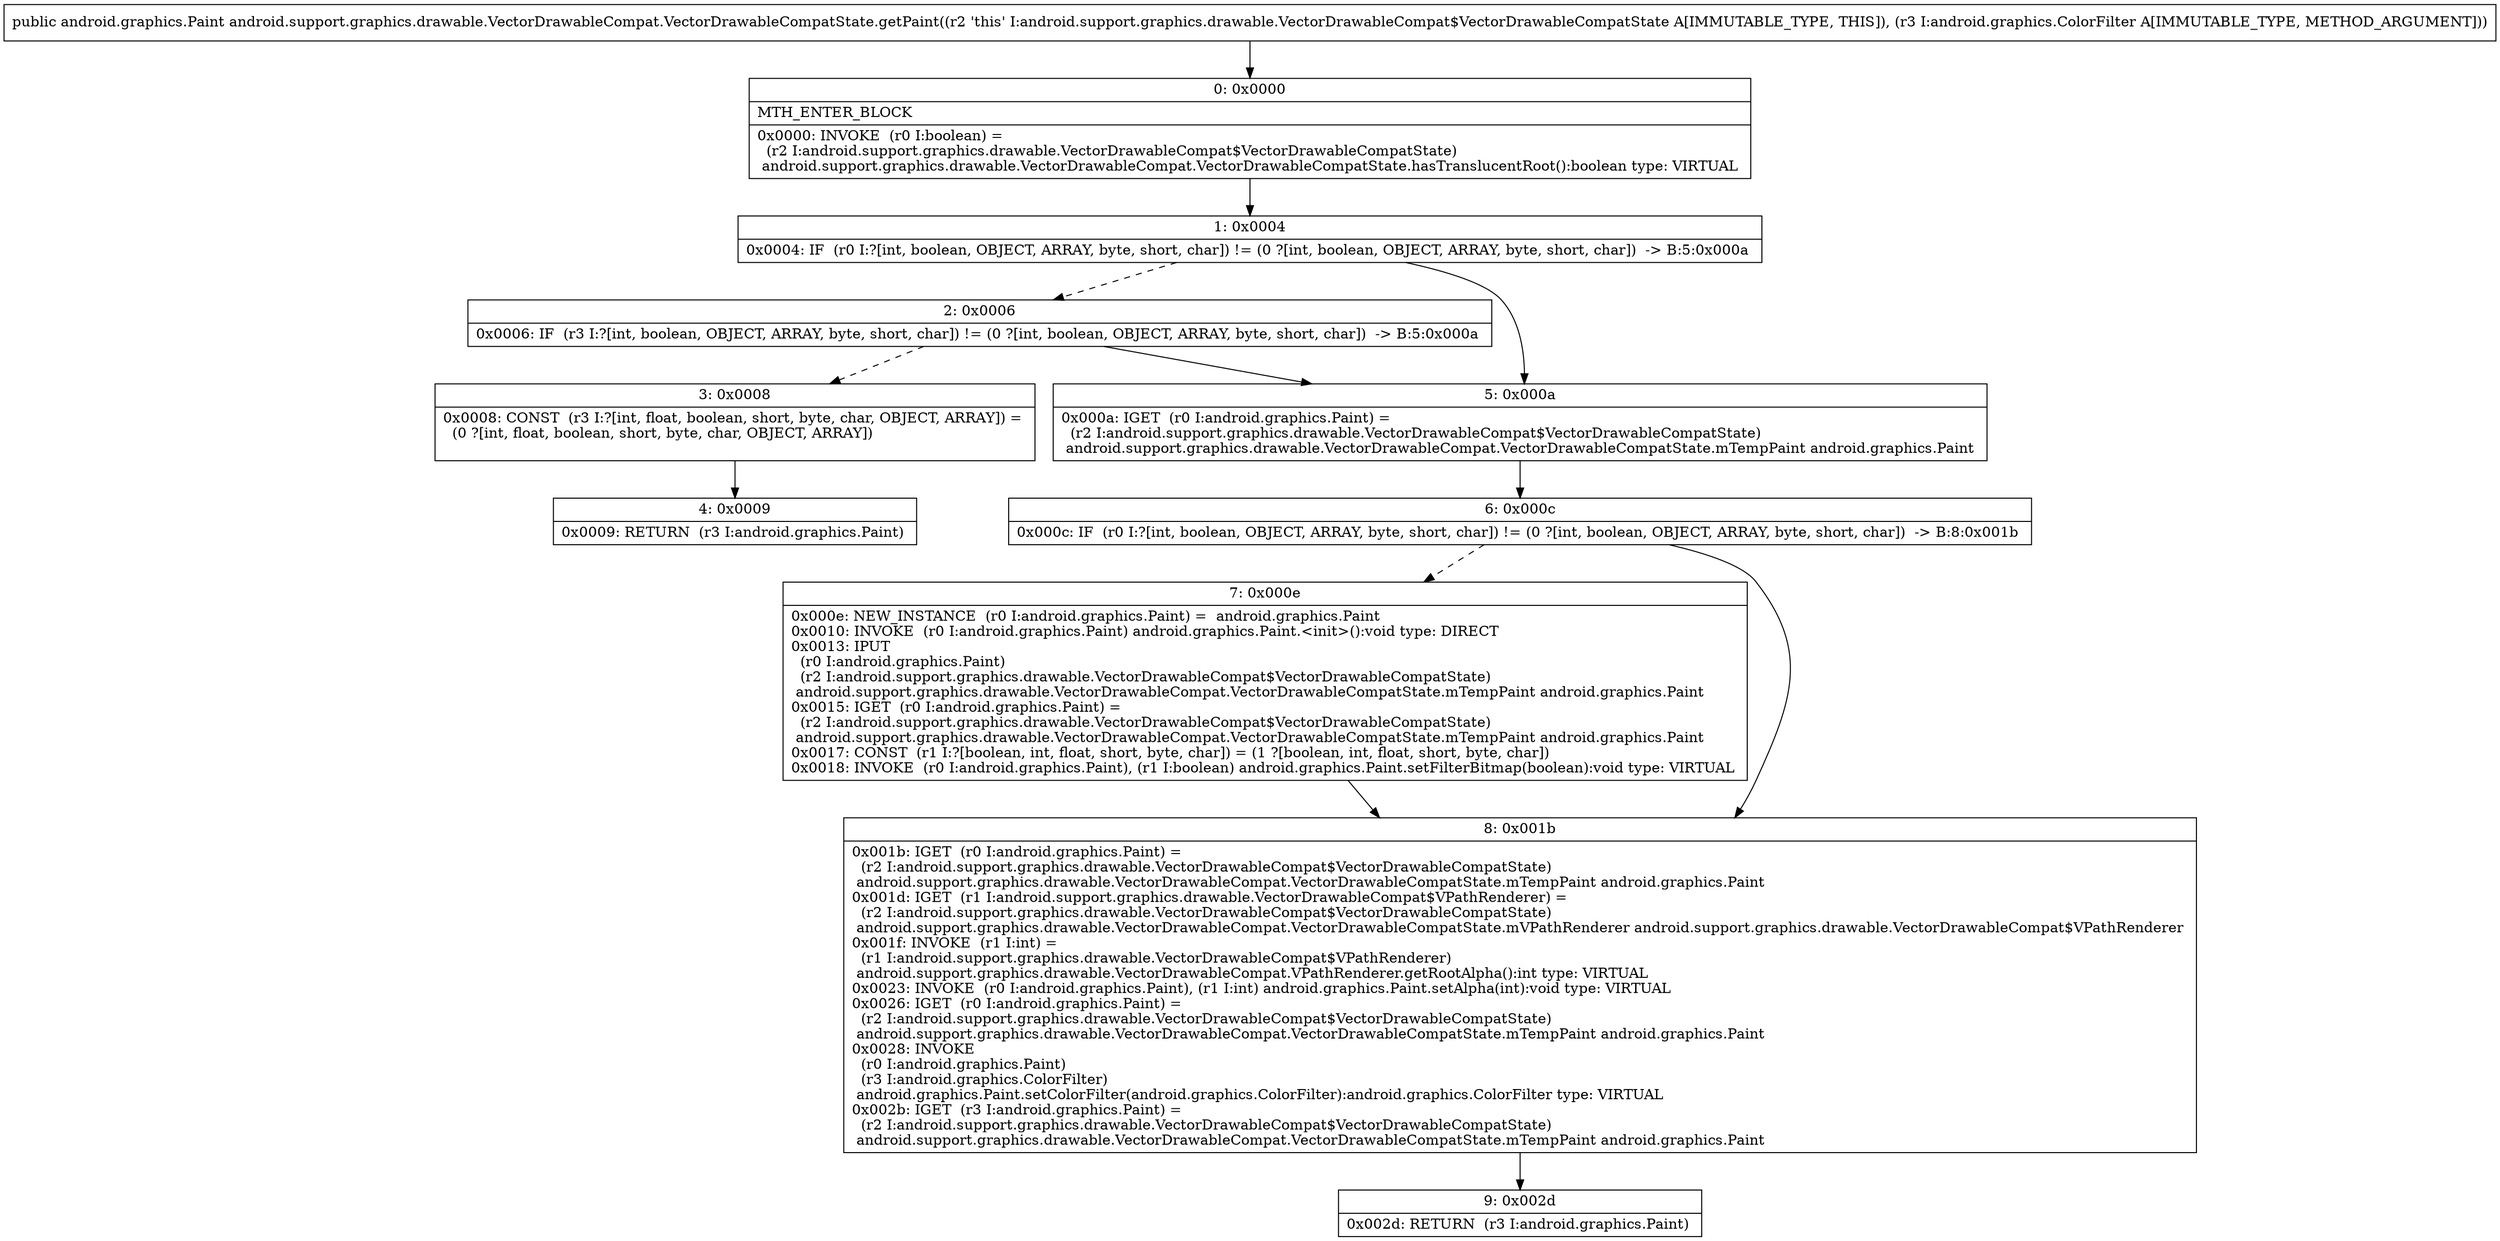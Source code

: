 digraph "CFG forandroid.support.graphics.drawable.VectorDrawableCompat.VectorDrawableCompatState.getPaint(Landroid\/graphics\/ColorFilter;)Landroid\/graphics\/Paint;" {
Node_0 [shape=record,label="{0\:\ 0x0000|MTH_ENTER_BLOCK\l|0x0000: INVOKE  (r0 I:boolean) = \l  (r2 I:android.support.graphics.drawable.VectorDrawableCompat$VectorDrawableCompatState)\l android.support.graphics.drawable.VectorDrawableCompat.VectorDrawableCompatState.hasTranslucentRoot():boolean type: VIRTUAL \l}"];
Node_1 [shape=record,label="{1\:\ 0x0004|0x0004: IF  (r0 I:?[int, boolean, OBJECT, ARRAY, byte, short, char]) != (0 ?[int, boolean, OBJECT, ARRAY, byte, short, char])  \-\> B:5:0x000a \l}"];
Node_2 [shape=record,label="{2\:\ 0x0006|0x0006: IF  (r3 I:?[int, boolean, OBJECT, ARRAY, byte, short, char]) != (0 ?[int, boolean, OBJECT, ARRAY, byte, short, char])  \-\> B:5:0x000a \l}"];
Node_3 [shape=record,label="{3\:\ 0x0008|0x0008: CONST  (r3 I:?[int, float, boolean, short, byte, char, OBJECT, ARRAY]) = \l  (0 ?[int, float, boolean, short, byte, char, OBJECT, ARRAY])\l \l}"];
Node_4 [shape=record,label="{4\:\ 0x0009|0x0009: RETURN  (r3 I:android.graphics.Paint) \l}"];
Node_5 [shape=record,label="{5\:\ 0x000a|0x000a: IGET  (r0 I:android.graphics.Paint) = \l  (r2 I:android.support.graphics.drawable.VectorDrawableCompat$VectorDrawableCompatState)\l android.support.graphics.drawable.VectorDrawableCompat.VectorDrawableCompatState.mTempPaint android.graphics.Paint \l}"];
Node_6 [shape=record,label="{6\:\ 0x000c|0x000c: IF  (r0 I:?[int, boolean, OBJECT, ARRAY, byte, short, char]) != (0 ?[int, boolean, OBJECT, ARRAY, byte, short, char])  \-\> B:8:0x001b \l}"];
Node_7 [shape=record,label="{7\:\ 0x000e|0x000e: NEW_INSTANCE  (r0 I:android.graphics.Paint) =  android.graphics.Paint \l0x0010: INVOKE  (r0 I:android.graphics.Paint) android.graphics.Paint.\<init\>():void type: DIRECT \l0x0013: IPUT  \l  (r0 I:android.graphics.Paint)\l  (r2 I:android.support.graphics.drawable.VectorDrawableCompat$VectorDrawableCompatState)\l android.support.graphics.drawable.VectorDrawableCompat.VectorDrawableCompatState.mTempPaint android.graphics.Paint \l0x0015: IGET  (r0 I:android.graphics.Paint) = \l  (r2 I:android.support.graphics.drawable.VectorDrawableCompat$VectorDrawableCompatState)\l android.support.graphics.drawable.VectorDrawableCompat.VectorDrawableCompatState.mTempPaint android.graphics.Paint \l0x0017: CONST  (r1 I:?[boolean, int, float, short, byte, char]) = (1 ?[boolean, int, float, short, byte, char]) \l0x0018: INVOKE  (r0 I:android.graphics.Paint), (r1 I:boolean) android.graphics.Paint.setFilterBitmap(boolean):void type: VIRTUAL \l}"];
Node_8 [shape=record,label="{8\:\ 0x001b|0x001b: IGET  (r0 I:android.graphics.Paint) = \l  (r2 I:android.support.graphics.drawable.VectorDrawableCompat$VectorDrawableCompatState)\l android.support.graphics.drawable.VectorDrawableCompat.VectorDrawableCompatState.mTempPaint android.graphics.Paint \l0x001d: IGET  (r1 I:android.support.graphics.drawable.VectorDrawableCompat$VPathRenderer) = \l  (r2 I:android.support.graphics.drawable.VectorDrawableCompat$VectorDrawableCompatState)\l android.support.graphics.drawable.VectorDrawableCompat.VectorDrawableCompatState.mVPathRenderer android.support.graphics.drawable.VectorDrawableCompat$VPathRenderer \l0x001f: INVOKE  (r1 I:int) = \l  (r1 I:android.support.graphics.drawable.VectorDrawableCompat$VPathRenderer)\l android.support.graphics.drawable.VectorDrawableCompat.VPathRenderer.getRootAlpha():int type: VIRTUAL \l0x0023: INVOKE  (r0 I:android.graphics.Paint), (r1 I:int) android.graphics.Paint.setAlpha(int):void type: VIRTUAL \l0x0026: IGET  (r0 I:android.graphics.Paint) = \l  (r2 I:android.support.graphics.drawable.VectorDrawableCompat$VectorDrawableCompatState)\l android.support.graphics.drawable.VectorDrawableCompat.VectorDrawableCompatState.mTempPaint android.graphics.Paint \l0x0028: INVOKE  \l  (r0 I:android.graphics.Paint)\l  (r3 I:android.graphics.ColorFilter)\l android.graphics.Paint.setColorFilter(android.graphics.ColorFilter):android.graphics.ColorFilter type: VIRTUAL \l0x002b: IGET  (r3 I:android.graphics.Paint) = \l  (r2 I:android.support.graphics.drawable.VectorDrawableCompat$VectorDrawableCompatState)\l android.support.graphics.drawable.VectorDrawableCompat.VectorDrawableCompatState.mTempPaint android.graphics.Paint \l}"];
Node_9 [shape=record,label="{9\:\ 0x002d|0x002d: RETURN  (r3 I:android.graphics.Paint) \l}"];
MethodNode[shape=record,label="{public android.graphics.Paint android.support.graphics.drawable.VectorDrawableCompat.VectorDrawableCompatState.getPaint((r2 'this' I:android.support.graphics.drawable.VectorDrawableCompat$VectorDrawableCompatState A[IMMUTABLE_TYPE, THIS]), (r3 I:android.graphics.ColorFilter A[IMMUTABLE_TYPE, METHOD_ARGUMENT])) }"];
MethodNode -> Node_0;
Node_0 -> Node_1;
Node_1 -> Node_2[style=dashed];
Node_1 -> Node_5;
Node_2 -> Node_3[style=dashed];
Node_2 -> Node_5;
Node_3 -> Node_4;
Node_5 -> Node_6;
Node_6 -> Node_7[style=dashed];
Node_6 -> Node_8;
Node_7 -> Node_8;
Node_8 -> Node_9;
}

